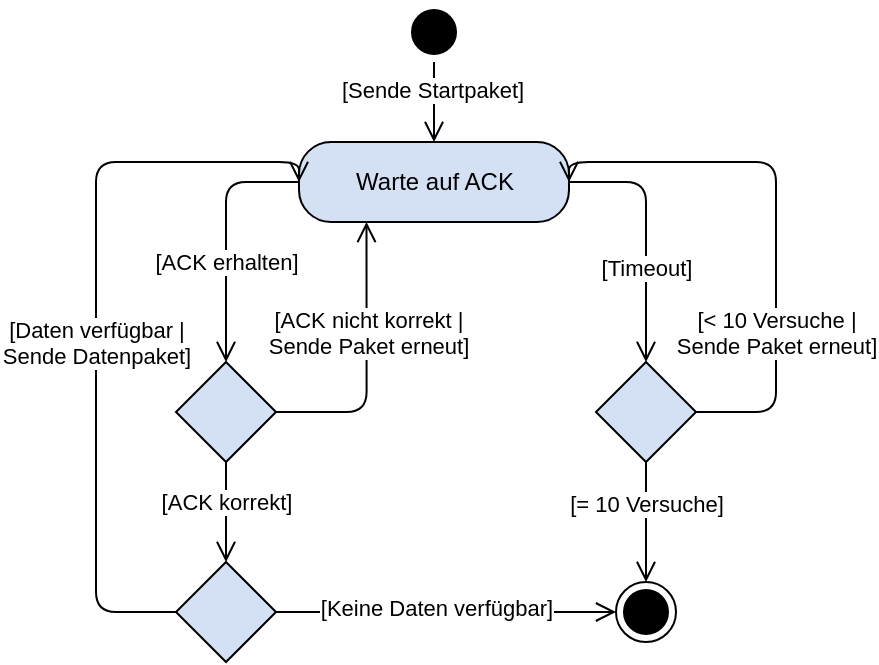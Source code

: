 <mxfile version="14.1.9" type="device"><diagram id="KB2dlgqLZtKiFIyIX0un" name="Page-1"><mxGraphModel dx="813" dy="443" grid="1" gridSize="10" guides="1" tooltips="1" connect="1" arrows="1" fold="1" page="1" pageScale="1" pageWidth="827" pageHeight="1169" math="0" shadow="0"><root><mxCell id="0"/><mxCell id="1" parent="0"/><mxCell id="TwML9M63B5VTktDDAQvr-20" value="" style="group" vertex="1" connectable="0" parent="1"><mxGeometry x="50" width="340" height="330" as="geometry"/></mxCell><mxCell id="EQPqrZmPmmyuC8A5NUZX-2" value="" style="ellipse;html=1;shape=startState;fillColor=#000000;strokeColor=#000000;labelBackgroundColor=none;" parent="TwML9M63B5VTktDDAQvr-20" vertex="1"><mxGeometry x="154" width="30" height="30" as="geometry"/></mxCell><mxCell id="EQPqrZmPmmyuC8A5NUZX-3" value="" style="edgeStyle=orthogonalEdgeStyle;html=1;verticalAlign=bottom;endArrow=open;endSize=8;strokeColor=#000000;entryX=0.5;entryY=0;entryDx=0;entryDy=0;fillColor=#D4E1F5;" parent="TwML9M63B5VTktDDAQvr-20" source="EQPqrZmPmmyuC8A5NUZX-2" target="EQPqrZmPmmyuC8A5NUZX-4" edge="1"><mxGeometry x="-106" as="geometry"><mxPoint x="169" y="40" as="targetPoint"/></mxGeometry></mxCell><mxCell id="TwML9M63B5VTktDDAQvr-8" value="[Sende Startpaket]" style="edgeLabel;html=1;align=center;verticalAlign=middle;resizable=0;points=[];" vertex="1" connectable="0" parent="EQPqrZmPmmyuC8A5NUZX-3"><mxGeometry relative="1" as="geometry"><mxPoint x="-1" y="-6" as="offset"/></mxGeometry></mxCell><mxCell id="EQPqrZmPmmyuC8A5NUZX-4" value="Warte auf ACK" style="rounded=1;whiteSpace=wrap;html=1;arcSize=40;fontColor=#000000;fillColor=#D4E1F5;strokeColor=#000000;" parent="TwML9M63B5VTktDDAQvr-20" vertex="1"><mxGeometry x="101.5" y="70" width="135" height="40" as="geometry"/></mxCell><mxCell id="EQPqrZmPmmyuC8A5NUZX-5" value="" style="edgeStyle=orthogonalEdgeStyle;html=1;verticalAlign=bottom;endArrow=open;endSize=8;strokeColor=#000000;fillColor=#D4E1F5;exitX=0;exitY=0.5;exitDx=0;exitDy=0;" parent="TwML9M63B5VTktDDAQvr-20" source="EQPqrZmPmmyuC8A5NUZX-4" target="EQPqrZmPmmyuC8A5NUZX-6" edge="1"><mxGeometry x="-106" as="geometry"><mxPoint x="169" y="190" as="targetPoint"/><Array as="points"><mxPoint x="65" y="90"/></Array></mxGeometry></mxCell><mxCell id="TwML9M63B5VTktDDAQvr-5" value="[ACK erhalten]" style="edgeLabel;html=1;align=center;verticalAlign=middle;resizable=0;points=[];" vertex="1" connectable="0" parent="EQPqrZmPmmyuC8A5NUZX-5"><mxGeometry relative="1" as="geometry"><mxPoint y="13.04" as="offset"/></mxGeometry></mxCell><mxCell id="EQPqrZmPmmyuC8A5NUZX-6" value="" style="rhombus;whiteSpace=wrap;html=1;fillColor=#D4E1F5;strokeColor=#000000;" parent="TwML9M63B5VTktDDAQvr-20" vertex="1"><mxGeometry x="40" y="180" width="50" height="50" as="geometry"/></mxCell><mxCell id="EQPqrZmPmmyuC8A5NUZX-45" value="[ACK nicht korrekt |&lt;br&gt;Sende Paket erneut]" style="edgeStyle=orthogonalEdgeStyle;html=1;align=center;verticalAlign=bottom;endArrow=open;endSize=8;strokeColor=#000000;exitX=1;exitY=0.5;exitDx=0;exitDy=0;entryX=0.25;entryY=1;entryDx=0;entryDy=0;fillColor=#D4E1F5;" parent="TwML9M63B5VTktDDAQvr-20" source="EQPqrZmPmmyuC8A5NUZX-6" target="EQPqrZmPmmyuC8A5NUZX-4" edge="1"><mxGeometry x="-50" as="geometry"><mxPoint x="254" y="100" as="targetPoint"/><mxPoint x="278" y="200" as="sourcePoint"/><Array as="points"><mxPoint x="135" y="205"/></Array><mxPoint x="23" y="23" as="offset"/></mxGeometry></mxCell><mxCell id="EQPqrZmPmmyuC8A5NUZX-46" value="[Daten verfügbar |&lt;br&gt;Sende Datenpaket]" style="edgeStyle=orthogonalEdgeStyle;html=1;align=center;verticalAlign=top;endArrow=open;endSize=8;strokeColor=#000000;exitX=0;exitY=0.5;exitDx=0;exitDy=0;fillColor=#D4E1F5;entryX=0;entryY=0.5;entryDx=0;entryDy=0;" parent="TwML9M63B5VTktDDAQvr-20" source="TwML9M63B5VTktDDAQvr-12" target="EQPqrZmPmmyuC8A5NUZX-4" edge="1"><mxGeometry x="-50" as="geometry"><mxPoint x="50" y="110" as="targetPoint"/><mxPoint x="214" y="210" as="sourcePoint"/><Array as="points"><mxPoint y="305"/><mxPoint y="80"/><mxPoint x="102" y="80"/></Array><mxPoint x="-71" y="-47" as="offset"/></mxGeometry></mxCell><mxCell id="TwML9M63B5VTktDDAQvr-9" value="" style="rhombus;whiteSpace=wrap;html=1;fillColor=#D4E1F5;strokeColor=#000000;" vertex="1" parent="TwML9M63B5VTktDDAQvr-20"><mxGeometry x="250" y="180" width="50" height="50" as="geometry"/></mxCell><mxCell id="TwML9M63B5VTktDDAQvr-10" value="[Timeout]" style="edgeStyle=orthogonalEdgeStyle;html=1;align=center;verticalAlign=bottom;endArrow=open;endSize=8;strokeColor=#000000;exitX=1;exitY=0.5;exitDx=0;exitDy=0;fillColor=#D4E1F5;entryX=0.5;entryY=0;entryDx=0;entryDy=0;" edge="1" parent="TwML9M63B5VTktDDAQvr-20" source="EQPqrZmPmmyuC8A5NUZX-4" target="TwML9M63B5VTktDDAQvr-9"><mxGeometry x="-50" as="geometry"><mxPoint x="194" y="255" as="targetPoint"/><mxPoint x="270" y="285" as="sourcePoint"/><Array as="points"><mxPoint x="275" y="90"/></Array><mxPoint x="19" y="7" as="offset"/></mxGeometry></mxCell><mxCell id="TwML9M63B5VTktDDAQvr-12" value="" style="rhombus;whiteSpace=wrap;html=1;fillColor=#D4E1F5;strokeColor=#000000;" vertex="1" parent="TwML9M63B5VTktDDAQvr-20"><mxGeometry x="40" y="280" width="50" height="50" as="geometry"/></mxCell><mxCell id="TwML9M63B5VTktDDAQvr-13" value="" style="edgeStyle=orthogonalEdgeStyle;html=1;verticalAlign=bottom;endArrow=open;endSize=8;strokeColor=#000000;fillColor=#D4E1F5;entryX=0.5;entryY=0;entryDx=0;entryDy=0;exitX=0.5;exitY=1;exitDx=0;exitDy=0;" edge="1" parent="TwML9M63B5VTktDDAQvr-20" source="EQPqrZmPmmyuC8A5NUZX-6" target="TwML9M63B5VTktDDAQvr-12"><mxGeometry x="8.71" y="190" as="geometry"><mxPoint x="64.71" y="300" as="targetPoint"/><mxPoint x="80" y="250" as="sourcePoint"/><Array as="points"/></mxGeometry></mxCell><mxCell id="TwML9M63B5VTktDDAQvr-14" value="[ACK korrekt]" style="edgeLabel;html=1;align=center;verticalAlign=middle;resizable=0;points=[];" vertex="1" connectable="0" parent="TwML9M63B5VTktDDAQvr-13"><mxGeometry relative="1" as="geometry"><mxPoint y="-4.86" as="offset"/></mxGeometry></mxCell><mxCell id="TwML9M63B5VTktDDAQvr-15" value="[Keine Daten verfügbar]" style="edgeStyle=orthogonalEdgeStyle;html=1;align=center;verticalAlign=top;endArrow=open;endSize=8;strokeColor=#000000;exitX=1;exitY=0.5;exitDx=0;exitDy=0;fillColor=#D4E1F5;entryX=0;entryY=0.5;entryDx=0;entryDy=0;" edge="1" parent="TwML9M63B5VTktDDAQvr-20" source="TwML9M63B5VTktDDAQvr-12" target="TwML9M63B5VTktDDAQvr-16"><mxGeometry x="-50" as="geometry"><mxPoint x="65" y="410" as="targetPoint"/><mxPoint x="276.47" y="344.97" as="sourcePoint"/><Array as="points"/><mxPoint x="-5" y="-15" as="offset"/></mxGeometry></mxCell><mxCell id="TwML9M63B5VTktDDAQvr-16" value="" style="ellipse;html=1;shape=endState;fillColor=#000000;" vertex="1" parent="TwML9M63B5VTktDDAQvr-20"><mxGeometry x="260" y="290" width="30" height="30" as="geometry"/></mxCell><mxCell id="TwML9M63B5VTktDDAQvr-17" value="[&amp;lt; 10 Versuche |&lt;br&gt;Sende Paket erneut]" style="edgeStyle=orthogonalEdgeStyle;html=1;align=center;verticalAlign=bottom;endArrow=open;endSize=8;strokeColor=#000000;exitX=1;exitY=0.5;exitDx=0;exitDy=0;entryX=1;entryY=0.5;entryDx=0;entryDy=0;fillColor=#D4E1F5;" edge="1" parent="TwML9M63B5VTktDDAQvr-20" source="TwML9M63B5VTktDDAQvr-9" target="EQPqrZmPmmyuC8A5NUZX-4"><mxGeometry x="-50" as="geometry"><mxPoint x="425.25" y="110" as="targetPoint"/><mxPoint x="380" y="205" as="sourcePoint"/><Array as="points"><mxPoint x="340" y="205"/><mxPoint x="340" y="80"/><mxPoint x="236" y="80"/></Array><mxPoint x="72" y="33" as="offset"/></mxGeometry></mxCell><mxCell id="TwML9M63B5VTktDDAQvr-19" value="[= 10 Versuche]" style="edgeStyle=orthogonalEdgeStyle;html=1;align=center;verticalAlign=bottom;endArrow=open;endSize=8;strokeColor=#000000;exitX=0.5;exitY=1;exitDx=0;exitDy=0;fillColor=#D4E1F5;entryX=0.5;entryY=0;entryDx=0;entryDy=0;" edge="1" parent="TwML9M63B5VTktDDAQvr-20" source="TwML9M63B5VTktDDAQvr-9" target="TwML9M63B5VTktDDAQvr-16"><mxGeometry x="-50" as="geometry"><mxPoint x="285" y="380" as="targetPoint"/><mxPoint x="246.5" y="290" as="sourcePoint"/><Array as="points"/><mxPoint as="offset"/></mxGeometry></mxCell></root></mxGraphModel></diagram></mxfile>